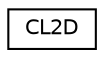 digraph "Graphical Class Hierarchy"
{
  edge [fontname="Helvetica",fontsize="10",labelfontname="Helvetica",labelfontsize="10"];
  node [fontname="Helvetica",fontsize="10",shape=record];
  rankdir="LR";
  Node0 [label="CL2D",height=0.2,width=0.4,color="black", fillcolor="white", style="filled",URL="$classCL2D.html"];
}
